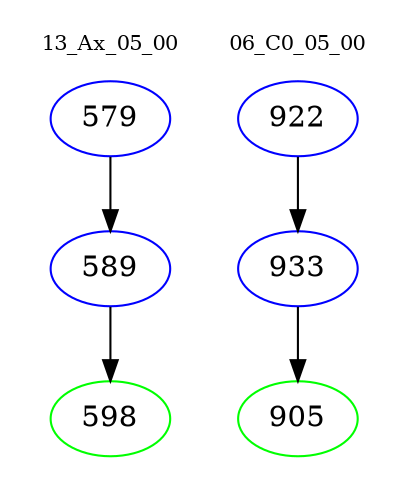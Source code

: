 digraph{
subgraph cluster_0 {
color = white
label = "13_Ax_05_00";
fontsize=10;
T0_579 [label="579", color="blue"]
T0_579 -> T0_589 [color="black"]
T0_589 [label="589", color="blue"]
T0_589 -> T0_598 [color="black"]
T0_598 [label="598", color="green"]
}
subgraph cluster_1 {
color = white
label = "06_C0_05_00";
fontsize=10;
T1_922 [label="922", color="blue"]
T1_922 -> T1_933 [color="black"]
T1_933 [label="933", color="blue"]
T1_933 -> T1_905 [color="black"]
T1_905 [label="905", color="green"]
}
}

